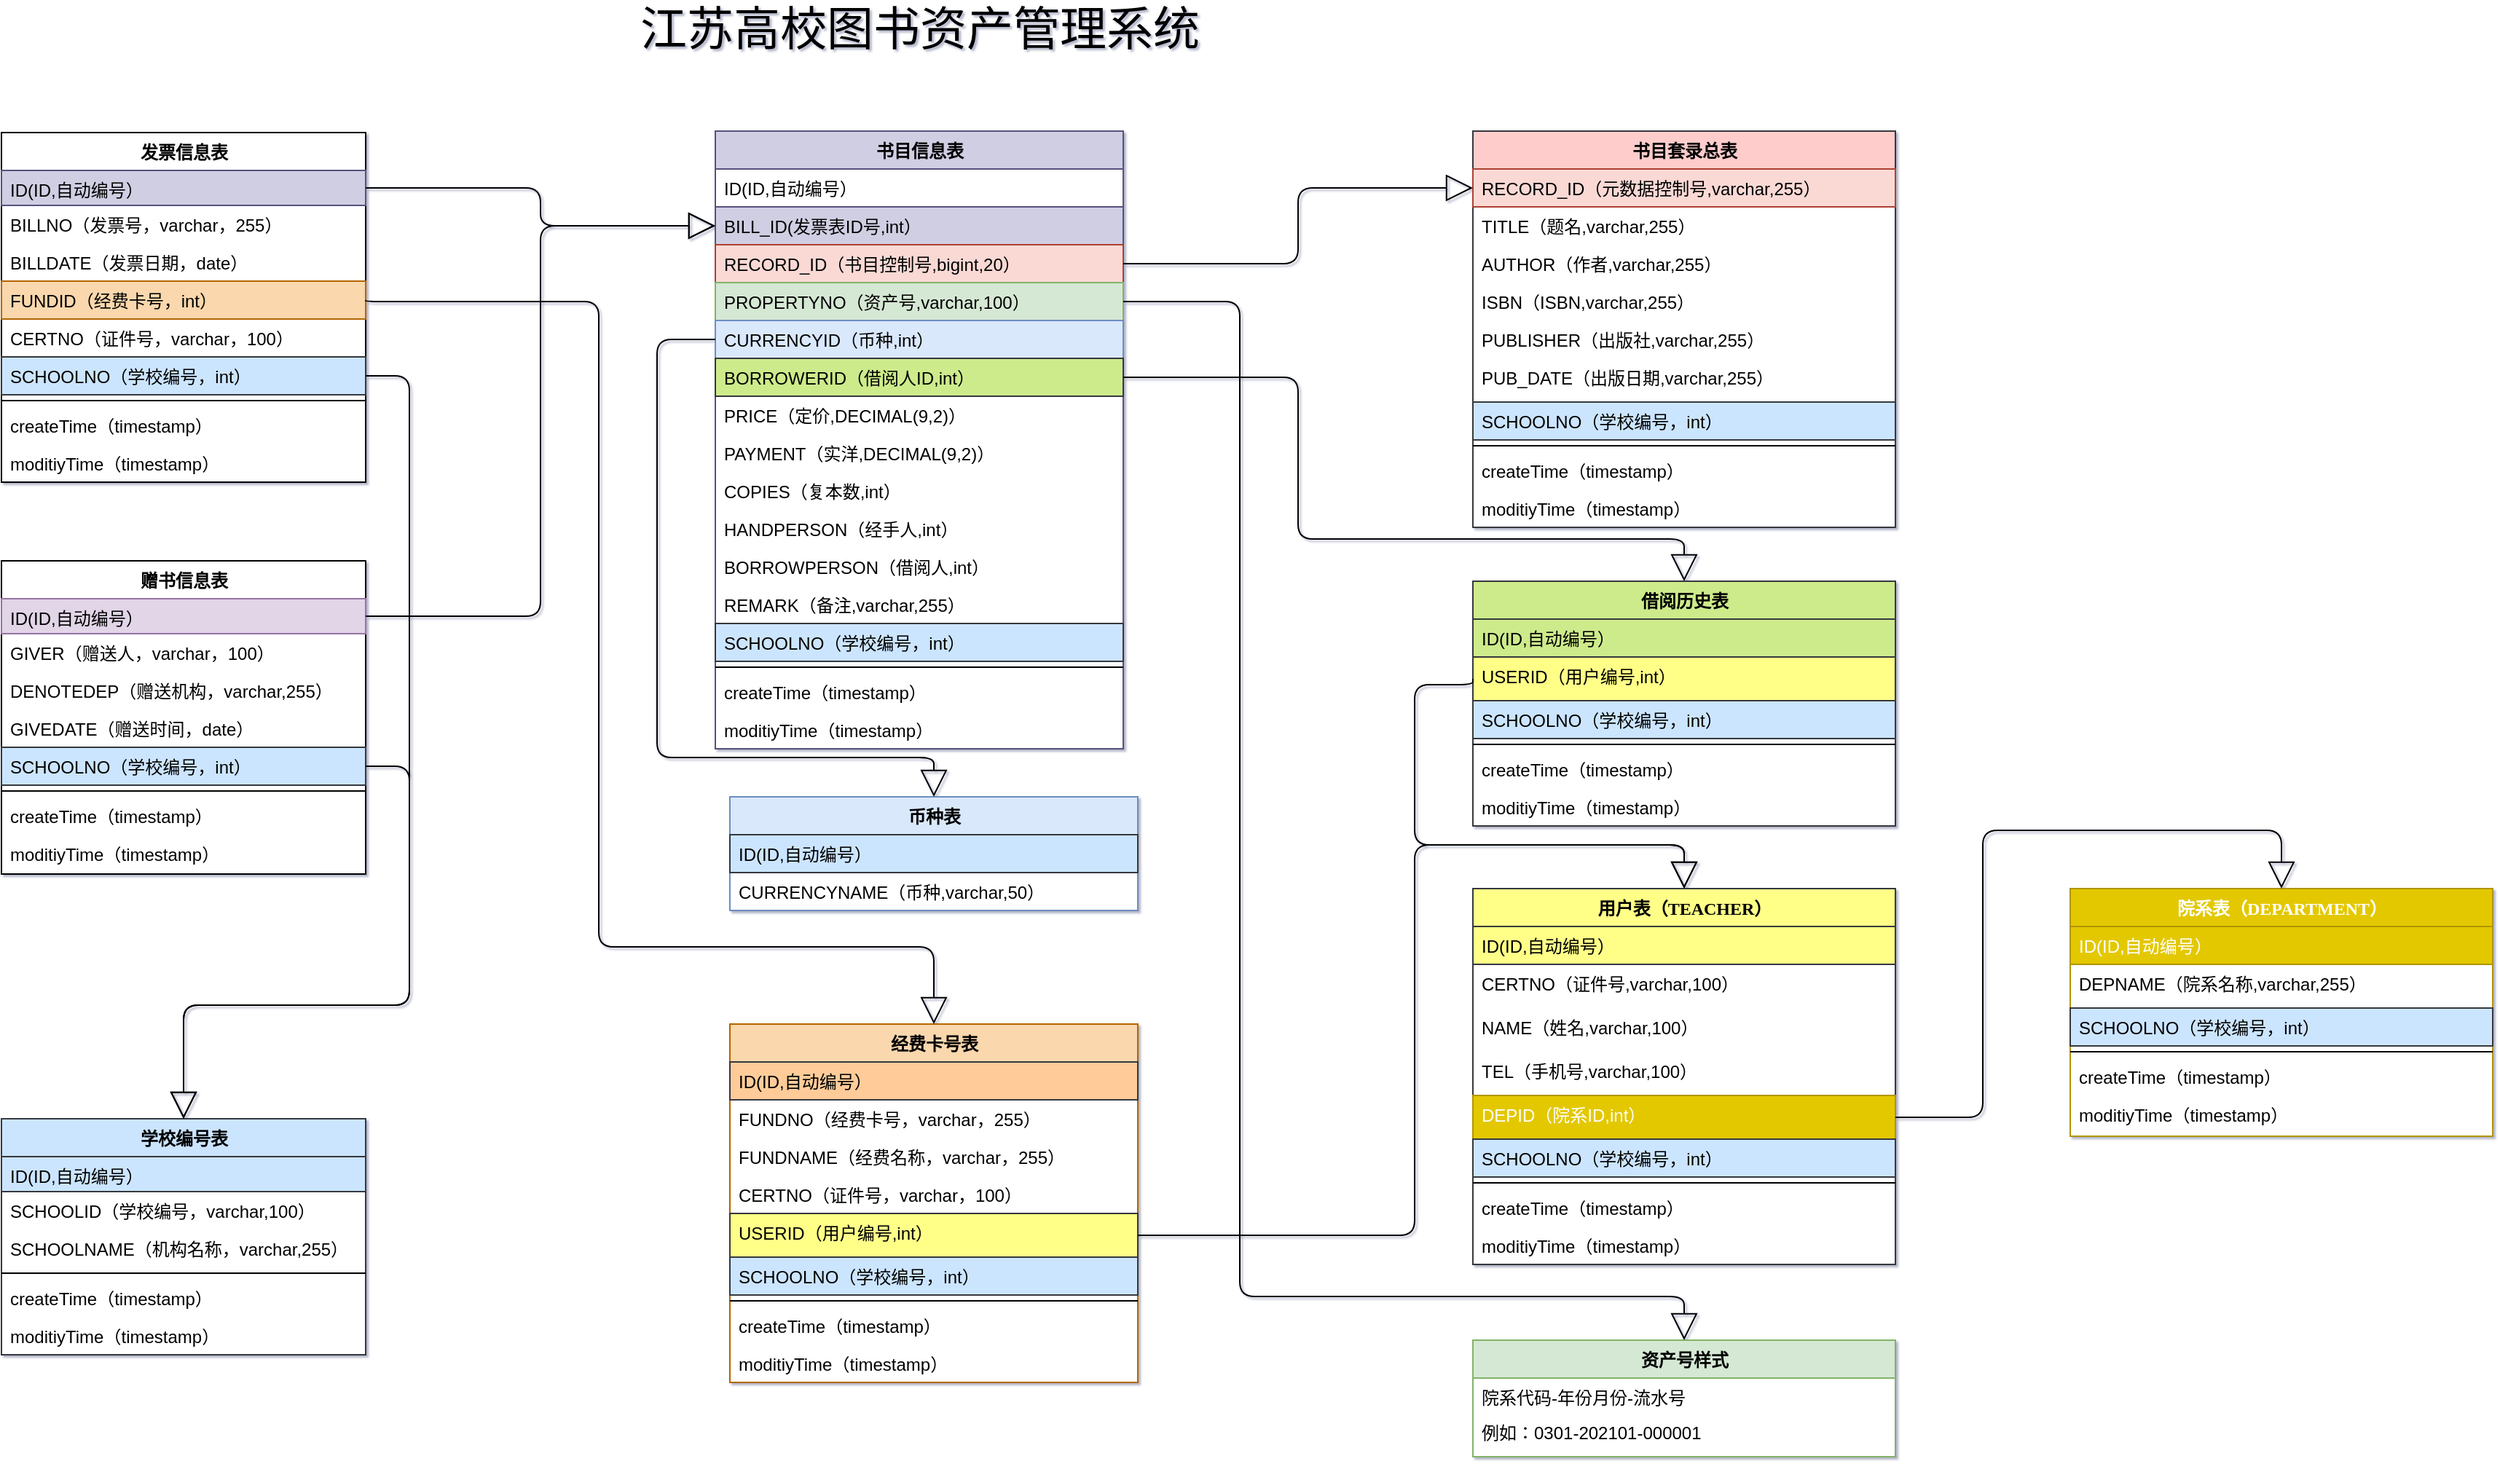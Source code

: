<mxfile version="14.0.4" type="github">
  <diagram name="Page-1" id="9f46799a-70d6-7492-0946-bef42562c5a5">
    <mxGraphModel dx="2652" dy="992" grid="1" gridSize="10" guides="1" tooltips="1" connect="1" arrows="1" fold="1" page="1" pageScale="1" pageWidth="400" pageHeight="1100" background="#ffffff" math="0" shadow="1">
      <root>
        <mxCell id="0" />
        <mxCell id="1" parent="0" />
        <mxCell id="78961159f06e98e8-17" value="发票信息表" style="swimlane;html=1;fontStyle=1;align=center;verticalAlign=top;childLayout=stackLayout;horizontal=1;startSize=26;horizontalStack=0;resizeParent=1;resizeLast=0;collapsible=1;marginBottom=0;swimlaneFillColor=#ffffff;shadow=0;comic=0;labelBackgroundColor=none;strokeWidth=1;fontFamily=Verdana;fontSize=12;" parent="1" vertex="1">
          <mxGeometry x="160" y="201" width="250" height="240" as="geometry" />
        </mxCell>
        <mxCell id="78961159f06e98e8-21" value="ID(ID,自动编号）" style="text;html=1;strokeColor=#56517e;fillColor=#d0cee2;align=left;verticalAlign=top;spacingLeft=4;spacingRight=4;whiteSpace=wrap;overflow=hidden;rotatable=0;points=[[0,0.5],[1,0.5]];portConstraint=eastwest;" parent="78961159f06e98e8-17" vertex="1">
          <mxGeometry y="26" width="250" height="24" as="geometry" />
        </mxCell>
        <mxCell id="78961159f06e98e8-25" value="BILLNO（发票号，varchar，255）" style="text;html=1;align=left;verticalAlign=top;spacingLeft=4;spacingRight=4;whiteSpace=wrap;overflow=hidden;rotatable=0;points=[[0,0.5],[1,0.5]];portConstraint=eastwest;" parent="78961159f06e98e8-17" vertex="1">
          <mxGeometry y="50" width="250" height="26" as="geometry" />
        </mxCell>
        <mxCell id="78961159f06e98e8-26" value="BILLDATE（发票日期，date）" style="text;html=1;strokeColor=none;fillColor=none;align=left;verticalAlign=top;spacingLeft=4;spacingRight=4;whiteSpace=wrap;overflow=hidden;rotatable=0;points=[[0,0.5],[1,0.5]];portConstraint=eastwest;" parent="78961159f06e98e8-17" vertex="1">
          <mxGeometry y="76" width="250" height="26" as="geometry" />
        </mxCell>
        <mxCell id="78961159f06e98e8-24" value="FUNDID（经费卡号，int）" style="text;html=1;strokeColor=#b46504;fillColor=#fad7ac;align=left;verticalAlign=top;spacingLeft=4;spacingRight=4;whiteSpace=wrap;overflow=hidden;rotatable=0;points=[[0,0.5],[1,0.5]];portConstraint=eastwest;" parent="78961159f06e98e8-17" vertex="1">
          <mxGeometry y="102" width="250" height="26" as="geometry" />
        </mxCell>
        <mxCell id="ig7GmsLrZiSCmSus0x5H-8" value="CERTNO（证件号，varchar，100）" style="text;html=1;strokeColor=none;fillColor=none;align=left;verticalAlign=top;spacingLeft=4;spacingRight=4;whiteSpace=wrap;overflow=hidden;rotatable=0;points=[[0,0.5],[1,0.5]];portConstraint=eastwest;" parent="78961159f06e98e8-17" vertex="1">
          <mxGeometry y="128" width="250" height="26" as="geometry" />
        </mxCell>
        <mxCell id="ig7GmsLrZiSCmSus0x5H-9" value="SCHOOLNO（学校编号，int）" style="text;html=1;strokeColor=#36393d;fillColor=#cce5ff;align=left;verticalAlign=top;spacingLeft=4;spacingRight=4;whiteSpace=wrap;overflow=hidden;rotatable=0;points=[[0,0.5],[1,0.5]];portConstraint=eastwest;" parent="78961159f06e98e8-17" vertex="1">
          <mxGeometry y="154" width="250" height="26" as="geometry" />
        </mxCell>
        <mxCell id="78961159f06e98e8-19" value="" style="line;html=1;strokeWidth=1;fillColor=none;align=left;verticalAlign=middle;spacingTop=-1;spacingLeft=3;spacingRight=3;rotatable=0;labelPosition=right;points=[];portConstraint=eastwest;" parent="78961159f06e98e8-17" vertex="1">
          <mxGeometry y="180" width="250" height="8" as="geometry" />
        </mxCell>
        <mxCell id="78961159f06e98e8-20" value="createTime（timestamp）" style="text;html=1;strokeColor=none;fillColor=none;align=left;verticalAlign=top;spacingLeft=4;spacingRight=4;whiteSpace=wrap;overflow=hidden;rotatable=0;points=[[0,0.5],[1,0.5]];portConstraint=eastwest;" parent="78961159f06e98e8-17" vertex="1">
          <mxGeometry y="188" width="250" height="26" as="geometry" />
        </mxCell>
        <mxCell id="78961159f06e98e8-27" value="moditiyTime（timestamp）" style="text;html=1;strokeColor=none;fillColor=none;align=left;verticalAlign=top;spacingLeft=4;spacingRight=4;whiteSpace=wrap;overflow=hidden;rotatable=0;points=[[0,0.5],[1,0.5]];portConstraint=eastwest;" parent="78961159f06e98e8-17" vertex="1">
          <mxGeometry y="214" width="250" height="26" as="geometry" />
        </mxCell>
        <mxCell id="78961159f06e98e8-30" value="经费卡号表" style="swimlane;html=1;fontStyle=1;align=center;verticalAlign=top;childLayout=stackLayout;horizontal=1;startSize=26;horizontalStack=0;resizeParent=1;resizeLast=0;collapsible=1;marginBottom=0;swimlaneFillColor=#ffffff;shadow=0;comic=0;labelBackgroundColor=none;strokeWidth=1;fillColor=#fad7ac;fontFamily=Verdana;fontSize=12;strokeColor=#b46504;" parent="1" vertex="1">
          <mxGeometry x="660" y="813" width="280" height="246" as="geometry" />
        </mxCell>
        <mxCell id="78961159f06e98e8-31" value="ID(ID,自动编号）" style="text;html=1;strokeColor=#36393d;fillColor=#ffcc99;align=left;verticalAlign=top;spacingLeft=4;spacingRight=4;whiteSpace=wrap;overflow=hidden;rotatable=0;points=[[0,0.5],[1,0.5]];portConstraint=eastwest;" parent="78961159f06e98e8-30" vertex="1">
          <mxGeometry y="26" width="280" height="26" as="geometry" />
        </mxCell>
        <mxCell id="78961159f06e98e8-33" value="FUNDNO（经费卡号，varchar，255）" style="text;html=1;strokeColor=none;fillColor=none;align=left;verticalAlign=top;spacingLeft=4;spacingRight=4;whiteSpace=wrap;overflow=hidden;rotatable=0;points=[[0,0.5],[1,0.5]];portConstraint=eastwest;" parent="78961159f06e98e8-30" vertex="1">
          <mxGeometry y="52" width="280" height="26" as="geometry" />
        </mxCell>
        <mxCell id="78961159f06e98e8-34" value="FUNDNAME（经费名称，varchar，255）" style="text;html=1;strokeColor=none;fillColor=none;align=left;verticalAlign=top;spacingLeft=4;spacingRight=4;whiteSpace=wrap;overflow=hidden;rotatable=0;points=[[0,0.5],[1,0.5]];portConstraint=eastwest;" parent="78961159f06e98e8-30" vertex="1">
          <mxGeometry y="78" width="280" height="26" as="geometry" />
        </mxCell>
        <mxCell id="78961159f06e98e8-36" value="CERTNO（证件号，varchar，100）" style="text;html=1;strokeColor=none;fillColor=none;align=left;verticalAlign=top;spacingLeft=4;spacingRight=4;whiteSpace=wrap;overflow=hidden;rotatable=0;points=[[0,0.5],[1,0.5]];portConstraint=eastwest;" parent="78961159f06e98e8-30" vertex="1">
          <mxGeometry y="104" width="280" height="26" as="geometry" />
        </mxCell>
        <mxCell id="k7EIBzekK6eVn-YPp8g2-124" value="USERID（用户编号,int）" style="text;html=1;strokeColor=#36393d;fillColor=#ffff88;align=left;verticalAlign=top;spacingLeft=4;spacingRight=4;whiteSpace=wrap;overflow=hidden;rotatable=0;points=[[0,0.5],[1,0.5]];portConstraint=eastwest;" vertex="1" parent="78961159f06e98e8-30">
          <mxGeometry y="130" width="280" height="30" as="geometry" />
        </mxCell>
        <mxCell id="ig7GmsLrZiSCmSus0x5H-10" value="SCHOOLNO（学校编号，int）" style="text;html=1;strokeColor=#36393d;fillColor=#cce5ff;align=left;verticalAlign=top;spacingLeft=4;spacingRight=4;whiteSpace=wrap;overflow=hidden;rotatable=0;points=[[0,0.5],[1,0.5]];portConstraint=eastwest;" parent="78961159f06e98e8-30" vertex="1">
          <mxGeometry y="160" width="280" height="26" as="geometry" />
        </mxCell>
        <mxCell id="78961159f06e98e8-38" value="" style="line;html=1;strokeWidth=1;fillColor=none;align=left;verticalAlign=middle;spacingTop=-1;spacingLeft=3;spacingRight=3;rotatable=0;labelPosition=right;points=[];portConstraint=eastwest;" parent="78961159f06e98e8-30" vertex="1">
          <mxGeometry y="186" width="280" height="8" as="geometry" />
        </mxCell>
        <mxCell id="78961159f06e98e8-40" value="createTime（timestamp）" style="text;html=1;strokeColor=none;fillColor=none;align=left;verticalAlign=top;spacingLeft=4;spacingRight=4;whiteSpace=wrap;overflow=hidden;rotatable=0;points=[[0,0.5],[1,0.5]];portConstraint=eastwest;" parent="78961159f06e98e8-30" vertex="1">
          <mxGeometry y="194" width="280" height="26" as="geometry" />
        </mxCell>
        <mxCell id="78961159f06e98e8-42" value="moditiyTime（timestamp）" style="text;html=1;strokeColor=none;fillColor=none;align=left;verticalAlign=top;spacingLeft=4;spacingRight=4;whiteSpace=wrap;overflow=hidden;rotatable=0;points=[[0,0.5],[1,0.5]];portConstraint=eastwest;" parent="78961159f06e98e8-30" vertex="1">
          <mxGeometry y="220" width="280" height="26" as="geometry" />
        </mxCell>
        <mxCell id="78961159f06e98e8-43" value="书目信息表" style="swimlane;html=1;fontStyle=1;align=center;verticalAlign=top;childLayout=stackLayout;horizontal=1;startSize=26;horizontalStack=0;resizeParent=1;resizeLast=0;collapsible=1;marginBottom=0;swimlaneFillColor=#ffffff;shadow=0;comic=0;labelBackgroundColor=none;strokeWidth=1;fillColor=#d0cee2;fontFamily=Verdana;fontSize=12;strokeColor=#56517e;" parent="1" vertex="1">
          <mxGeometry x="650" y="200" width="280" height="424" as="geometry" />
        </mxCell>
        <mxCell id="k7EIBzekK6eVn-YPp8g2-1" value="ID(ID,自动编号）" style="text;html=1;strokeColor=none;fillColor=none;align=left;verticalAlign=top;spacingLeft=4;spacingRight=4;whiteSpace=wrap;overflow=hidden;rotatable=0;points=[[0,0.5],[1,0.5]];portConstraint=eastwest;" vertex="1" parent="78961159f06e98e8-43">
          <mxGeometry y="26" width="280" height="26" as="geometry" />
        </mxCell>
        <mxCell id="k7EIBzekK6eVn-YPp8g2-15" value="BILL_ID(发票表ID号,int）" style="text;html=1;strokeColor=#56517e;fillColor=#d0cee2;align=left;verticalAlign=top;spacingLeft=4;spacingRight=4;whiteSpace=wrap;overflow=hidden;rotatable=0;points=[[0,0.5],[1,0.5]];portConstraint=eastwest;" vertex="1" parent="78961159f06e98e8-43">
          <mxGeometry y="52" width="280" height="26" as="geometry" />
        </mxCell>
        <mxCell id="78961159f06e98e8-45" value="RECORD_ID（书目控制号,bigint,20）" style="text;html=1;strokeColor=#ae4132;fillColor=#fad9d5;align=left;verticalAlign=top;spacingLeft=4;spacingRight=4;whiteSpace=wrap;overflow=hidden;rotatable=0;points=[[0,0.5],[1,0.5]];portConstraint=eastwest;" parent="78961159f06e98e8-43" vertex="1">
          <mxGeometry y="78" width="280" height="26" as="geometry" />
        </mxCell>
        <mxCell id="78961159f06e98e8-49" value="PROPERTYNO（资产号,varchar,100）" style="text;html=1;strokeColor=#82b366;fillColor=#d5e8d4;align=left;verticalAlign=top;spacingLeft=4;spacingRight=4;whiteSpace=wrap;overflow=hidden;rotatable=0;points=[[0,0.5],[1,0.5]];portConstraint=eastwest;" parent="78961159f06e98e8-43" vertex="1">
          <mxGeometry y="104" width="280" height="26" as="geometry" />
        </mxCell>
        <mxCell id="78961159f06e98e8-50" value="CURRENCYID（币种,int）" style="text;html=1;strokeColor=#6c8ebf;fillColor=#dae8fc;align=left;verticalAlign=top;spacingLeft=4;spacingRight=4;whiteSpace=wrap;overflow=hidden;rotatable=0;points=[[0,0.5],[1,0.5]];portConstraint=eastwest;" parent="78961159f06e98e8-43" vertex="1">
          <mxGeometry y="130" width="280" height="26" as="geometry" />
        </mxCell>
        <mxCell id="k7EIBzekK6eVn-YPp8g2-63" value="BORROWERID（借阅人ID,int）" style="text;html=1;strokeColor=#36393d;fillColor=#cdeb8b;align=left;verticalAlign=top;spacingLeft=4;spacingRight=4;whiteSpace=wrap;overflow=hidden;rotatable=0;points=[[0,0.5],[1,0.5]];portConstraint=eastwest;" vertex="1" parent="78961159f06e98e8-43">
          <mxGeometry y="156" width="280" height="26" as="geometry" />
        </mxCell>
        <mxCell id="k7EIBzekK6eVn-YPp8g2-62" value="PRICE（定价,DECIMAL(9,2)）" style="text;html=1;strokeColor=none;fillColor=none;align=left;verticalAlign=top;spacingLeft=4;spacingRight=4;whiteSpace=wrap;overflow=hidden;rotatable=0;points=[[0,0.5],[1,0.5]];portConstraint=eastwest;" vertex="1" parent="78961159f06e98e8-43">
          <mxGeometry y="182" width="280" height="26" as="geometry" />
        </mxCell>
        <mxCell id="k7EIBzekK6eVn-YPp8g2-14" value="PAYMENT（实洋,DECIMAL(9,2)）" style="text;html=1;strokeColor=none;fillColor=none;align=left;verticalAlign=top;spacingLeft=4;spacingRight=4;whiteSpace=wrap;overflow=hidden;rotatable=0;points=[[0,0.5],[1,0.5]];portConstraint=eastwest;" vertex="1" parent="78961159f06e98e8-43">
          <mxGeometry y="208" width="280" height="26" as="geometry" />
        </mxCell>
        <mxCell id="k7EIBzekK6eVn-YPp8g2-33" value="COPIES（复本数,int）" style="text;html=1;strokeColor=none;fillColor=none;align=left;verticalAlign=top;spacingLeft=4;spacingRight=4;whiteSpace=wrap;overflow=hidden;rotatable=0;points=[[0,0.5],[1,0.5]];portConstraint=eastwest;" vertex="1" parent="78961159f06e98e8-43">
          <mxGeometry y="234" width="280" height="26" as="geometry" />
        </mxCell>
        <mxCell id="k7EIBzekK6eVn-YPp8g2-32" value="HANDPERSON（经手人,int）" style="text;html=1;strokeColor=none;fillColor=none;align=left;verticalAlign=top;spacingLeft=4;spacingRight=4;whiteSpace=wrap;overflow=hidden;rotatable=0;points=[[0,0.5],[1,0.5]];portConstraint=eastwest;" vertex="1" parent="78961159f06e98e8-43">
          <mxGeometry y="260" width="280" height="26" as="geometry" />
        </mxCell>
        <mxCell id="k7EIBzekK6eVn-YPp8g2-34" value="BORROWPERSON（借阅人,int）" style="text;html=1;strokeColor=none;fillColor=none;align=left;verticalAlign=top;spacingLeft=4;spacingRight=4;whiteSpace=wrap;overflow=hidden;rotatable=0;points=[[0,0.5],[1,0.5]];portConstraint=eastwest;" vertex="1" parent="78961159f06e98e8-43">
          <mxGeometry y="286" width="280" height="26" as="geometry" />
        </mxCell>
        <mxCell id="k7EIBzekK6eVn-YPp8g2-35" value="REMARK（备注,varchar,255）" style="text;html=1;strokeColor=none;fillColor=none;align=left;verticalAlign=top;spacingLeft=4;spacingRight=4;whiteSpace=wrap;overflow=hidden;rotatable=0;points=[[0,0.5],[1,0.5]];portConstraint=eastwest;" vertex="1" parent="78961159f06e98e8-43">
          <mxGeometry y="312" width="280" height="26" as="geometry" />
        </mxCell>
        <mxCell id="k7EIBzekK6eVn-YPp8g2-97" value="SCHOOLNO（学校编号，int）" style="text;html=1;strokeColor=#36393d;fillColor=#cce5ff;align=left;verticalAlign=top;spacingLeft=4;spacingRight=4;whiteSpace=wrap;overflow=hidden;rotatable=0;points=[[0,0.5],[1,0.5]];portConstraint=eastwest;" vertex="1" parent="78961159f06e98e8-43">
          <mxGeometry y="338" width="280" height="26" as="geometry" />
        </mxCell>
        <mxCell id="78961159f06e98e8-51" value="" style="line;html=1;strokeWidth=1;fillColor=none;align=left;verticalAlign=middle;spacingTop=-1;spacingLeft=3;spacingRight=3;rotatable=0;labelPosition=right;points=[];portConstraint=eastwest;" parent="78961159f06e98e8-43" vertex="1">
          <mxGeometry y="364" width="280" height="8" as="geometry" />
        </mxCell>
        <mxCell id="k7EIBzekK6eVn-YPp8g2-2" value="createTime（timestamp）" style="text;html=1;strokeColor=none;fillColor=none;align=left;verticalAlign=top;spacingLeft=4;spacingRight=4;whiteSpace=wrap;overflow=hidden;rotatable=0;points=[[0,0.5],[1,0.5]];portConstraint=eastwest;" vertex="1" parent="78961159f06e98e8-43">
          <mxGeometry y="372" width="280" height="26" as="geometry" />
        </mxCell>
        <mxCell id="k7EIBzekK6eVn-YPp8g2-3" value="moditiyTime（timestamp）" style="text;html=1;strokeColor=none;fillColor=none;align=left;verticalAlign=top;spacingLeft=4;spacingRight=4;whiteSpace=wrap;overflow=hidden;rotatable=0;points=[[0,0.5],[1,0.5]];portConstraint=eastwest;" vertex="1" parent="78961159f06e98e8-43">
          <mxGeometry y="398" width="280" height="26" as="geometry" />
        </mxCell>
        <mxCell id="78961159f06e98e8-128" style="edgeStyle=orthogonalEdgeStyle;html=1;labelBackgroundColor=none;startFill=0;startSize=8;endArrow=block;endFill=0;endSize=16;fontFamily=Verdana;fontSize=12;exitX=1;exitY=0.5;exitDx=0;exitDy=0;entryX=0;entryY=0.5;entryDx=0;entryDy=0;" parent="1" source="78961159f06e98e8-21" target="k7EIBzekK6eVn-YPp8g2-15" edge="1">
          <mxGeometry relative="1" as="geometry">
            <Array as="points">
              <mxPoint x="530" y="239" />
              <mxPoint x="530" y="265" />
            </Array>
            <mxPoint x="260" y="843" as="sourcePoint" />
            <mxPoint x="130" y="881" as="targetPoint" />
          </mxGeometry>
        </mxCell>
        <mxCell id="ig7GmsLrZiSCmSus0x5H-1" value="江苏高校图书资产管理系统" style="text;html=1;align=center;verticalAlign=middle;resizable=0;points=[];autosize=1;fontStyle=0;fontSize=32;" parent="1" vertex="1">
          <mxGeometry x="590" y="110" width="400" height="40" as="geometry" />
        </mxCell>
        <mxCell id="ig7GmsLrZiSCmSus0x5H-2" style="edgeStyle=orthogonalEdgeStyle;html=1;labelBackgroundColor=none;startFill=0;startSize=8;endArrow=block;endFill=0;endSize=16;fontFamily=Verdana;fontSize=12;entryX=0.5;entryY=0;entryDx=0;entryDy=0;exitX=1;exitY=0.5;exitDx=0;exitDy=0;" parent="1" source="78961159f06e98e8-24" target="78961159f06e98e8-30" edge="1">
          <mxGeometry relative="1" as="geometry">
            <Array as="points">
              <mxPoint x="570" y="317" />
              <mxPoint x="570" y="760" />
              <mxPoint x="800" y="760" />
            </Array>
            <mxPoint x="400" y="367" as="sourcePoint" />
            <mxPoint x="850" y="407" as="targetPoint" />
          </mxGeometry>
        </mxCell>
        <mxCell id="k7EIBzekK6eVn-YPp8g2-5" value="资产号样式" style="swimlane;html=1;fontStyle=1;align=center;verticalAlign=top;childLayout=stackLayout;horizontal=1;startSize=26;horizontalStack=0;resizeParent=1;resizeLast=0;collapsible=1;marginBottom=0;swimlaneFillColor=#ffffff;shadow=0;comic=0;labelBackgroundColor=none;strokeWidth=1;fontFamily=Verdana;fontSize=12;strokeColor=#82b366;fillColor=#d5e8d4;" vertex="1" parent="1">
          <mxGeometry x="1170" y="1030" width="290" height="80" as="geometry" />
        </mxCell>
        <mxCell id="k7EIBzekK6eVn-YPp8g2-6" value="院系代码-年份月份-流水号" style="text;html=1;align=left;verticalAlign=top;spacingLeft=4;spacingRight=4;whiteSpace=wrap;overflow=hidden;rotatable=0;points=[[0,0.5],[1,0.5]];portConstraint=eastwest;" vertex="1" parent="k7EIBzekK6eVn-YPp8g2-5">
          <mxGeometry y="26" width="290" height="24" as="geometry" />
        </mxCell>
        <mxCell id="k7EIBzekK6eVn-YPp8g2-8" value="例如：0301-202101-000001" style="text;html=1;strokeColor=none;fillColor=none;align=left;verticalAlign=top;spacingLeft=4;spacingRight=4;whiteSpace=wrap;overflow=hidden;rotatable=0;points=[[0,0.5],[1,0.5]];portConstraint=eastwest;" vertex="1" parent="k7EIBzekK6eVn-YPp8g2-5">
          <mxGeometry y="50" width="290" height="26" as="geometry" />
        </mxCell>
        <mxCell id="78961159f06e98e8-126" style="edgeStyle=orthogonalEdgeStyle;html=1;labelBackgroundColor=none;startFill=0;startSize=8;endArrow=block;endFill=0;endSize=16;fontFamily=Verdana;fontSize=12;exitX=1;exitY=0.5;exitDx=0;exitDy=0;entryX=0.5;entryY=0;entryDx=0;entryDy=0;" parent="1" source="78961159f06e98e8-49" target="k7EIBzekK6eVn-YPp8g2-5" edge="1">
          <mxGeometry relative="1" as="geometry">
            <Array as="points">
              <mxPoint x="1010" y="317" />
              <mxPoint x="1010" y="1000" />
              <mxPoint x="1315" y="1000" />
            </Array>
            <mxPoint x="910" y="599.0" as="sourcePoint" />
            <mxPoint x="860" y="567" as="targetPoint" />
          </mxGeometry>
        </mxCell>
        <mxCell id="k7EIBzekK6eVn-YPp8g2-9" value="币种表" style="swimlane;html=1;fontStyle=1;align=center;verticalAlign=top;childLayout=stackLayout;horizontal=1;startSize=26;horizontalStack=0;resizeParent=1;resizeLast=0;collapsible=1;marginBottom=0;swimlaneFillColor=#ffffff;shadow=0;comic=0;labelBackgroundColor=none;strokeWidth=1;fontFamily=Verdana;fontSize=12;strokeColor=#6c8ebf;fillColor=#dae8fc;" vertex="1" parent="1">
          <mxGeometry x="660" y="657" width="280" height="78" as="geometry" />
        </mxCell>
        <mxCell id="k7EIBzekK6eVn-YPp8g2-13" value="ID(ID,自动编号）" style="text;html=1;strokeColor=#36393d;fillColor=#cce5ff;align=left;verticalAlign=top;spacingLeft=4;spacingRight=4;whiteSpace=wrap;overflow=hidden;rotatable=0;points=[[0,0.5],[1,0.5]];portConstraint=eastwest;" vertex="1" parent="k7EIBzekK6eVn-YPp8g2-9">
          <mxGeometry y="26" width="280" height="26" as="geometry" />
        </mxCell>
        <mxCell id="k7EIBzekK6eVn-YPp8g2-12" value="CURRENCYNAME（币种,varchar,50）" style="text;html=1;align=left;verticalAlign=top;spacingLeft=4;spacingRight=4;whiteSpace=wrap;overflow=hidden;rotatable=0;points=[[0,0.5],[1,0.5]];portConstraint=eastwest;" vertex="1" parent="k7EIBzekK6eVn-YPp8g2-9">
          <mxGeometry y="52" width="280" height="26" as="geometry" />
        </mxCell>
        <mxCell id="78961159f06e98e8-127" style="edgeStyle=orthogonalEdgeStyle;html=1;labelBackgroundColor=none;startFill=0;startSize=8;endArrow=block;endFill=0;endSize=16;fontFamily=Verdana;fontSize=12;exitX=0;exitY=0.5;exitDx=0;exitDy=0;entryX=0.5;entryY=0;entryDx=0;entryDy=0;" parent="1" source="78961159f06e98e8-50" target="k7EIBzekK6eVn-YPp8g2-9" edge="1">
          <mxGeometry relative="1" as="geometry">
            <mxPoint x="730" y="599" as="sourcePoint" />
            <Array as="points">
              <mxPoint x="610" y="343" />
              <mxPoint x="610" y="630" />
              <mxPoint x="800" y="630" />
            </Array>
          </mxGeometry>
        </mxCell>
        <mxCell id="k7EIBzekK6eVn-YPp8g2-17" value="书目套录总表" style="swimlane;html=1;fontStyle=1;align=center;verticalAlign=top;childLayout=stackLayout;horizontal=1;startSize=26;horizontalStack=0;resizeParent=1;resizeLast=0;collapsible=1;marginBottom=0;swimlaneFillColor=#ffffff;shadow=0;comic=0;labelBackgroundColor=none;strokeWidth=1;fillColor=#ffcccc;fontFamily=Verdana;fontSize=12;strokeColor=#36393d;" vertex="1" parent="1">
          <mxGeometry x="1170" y="200" width="290" height="272" as="geometry" />
        </mxCell>
        <mxCell id="k7EIBzekK6eVn-YPp8g2-38" value="RECORD_ID（元数据控制号,varchar,255）" style="text;html=1;align=left;verticalAlign=top;spacingLeft=4;spacingRight=4;whiteSpace=wrap;overflow=hidden;rotatable=0;points=[[0,0.5],[1,0.5]];portConstraint=eastwest;fillColor=#fad9d5;strokeColor=#ae4132;" vertex="1" parent="k7EIBzekK6eVn-YPp8g2-17">
          <mxGeometry y="26" width="290" height="26" as="geometry" />
        </mxCell>
        <mxCell id="k7EIBzekK6eVn-YPp8g2-46" value="TITLE（题名,varchar,255）" style="text;html=1;align=left;verticalAlign=top;spacingLeft=4;spacingRight=4;whiteSpace=wrap;overflow=hidden;rotatable=0;points=[[0,0.5],[1,0.5]];portConstraint=eastwest;" vertex="1" parent="k7EIBzekK6eVn-YPp8g2-17">
          <mxGeometry y="52" width="290" height="26" as="geometry" />
        </mxCell>
        <mxCell id="k7EIBzekK6eVn-YPp8g2-39" value="AUTHOR（作者,varchar,255）" style="text;html=1;strokeColor=none;fillColor=none;align=left;verticalAlign=top;spacingLeft=4;spacingRight=4;whiteSpace=wrap;overflow=hidden;rotatable=0;points=[[0,0.5],[1,0.5]];portConstraint=eastwest;" vertex="1" parent="k7EIBzekK6eVn-YPp8g2-17">
          <mxGeometry y="78" width="290" height="26" as="geometry" />
        </mxCell>
        <mxCell id="k7EIBzekK6eVn-YPp8g2-40" value="ISBN（ISBN,varchar,255）" style="text;html=1;strokeColor=none;fillColor=none;align=left;verticalAlign=top;spacingLeft=4;spacingRight=4;whiteSpace=wrap;overflow=hidden;rotatable=0;points=[[0,0.5],[1,0.5]];portConstraint=eastwest;" vertex="1" parent="k7EIBzekK6eVn-YPp8g2-17">
          <mxGeometry y="104" width="290" height="26" as="geometry" />
        </mxCell>
        <mxCell id="k7EIBzekK6eVn-YPp8g2-41" value="PUBLISHER（出版社,varchar,255）" style="text;html=1;strokeColor=none;fillColor=none;align=left;verticalAlign=top;spacingLeft=4;spacingRight=4;whiteSpace=wrap;overflow=hidden;rotatable=0;points=[[0,0.5],[1,0.5]];portConstraint=eastwest;" vertex="1" parent="k7EIBzekK6eVn-YPp8g2-17">
          <mxGeometry y="130" width="290" height="26" as="geometry" />
        </mxCell>
        <mxCell id="k7EIBzekK6eVn-YPp8g2-42" value="PUB_DATE（出版日期,varchar,255）" style="text;html=1;strokeColor=none;fillColor=none;align=left;verticalAlign=top;spacingLeft=4;spacingRight=4;whiteSpace=wrap;overflow=hidden;rotatable=0;points=[[0,0.5],[1,0.5]];portConstraint=eastwest;" vertex="1" parent="k7EIBzekK6eVn-YPp8g2-17">
          <mxGeometry y="156" width="290" height="30" as="geometry" />
        </mxCell>
        <mxCell id="k7EIBzekK6eVn-YPp8g2-99" value="SCHOOLNO（学校编号，int）" style="text;html=1;strokeColor=#36393d;fillColor=#cce5ff;align=left;verticalAlign=top;spacingLeft=4;spacingRight=4;whiteSpace=wrap;overflow=hidden;rotatable=0;points=[[0,0.5],[1,0.5]];portConstraint=eastwest;" vertex="1" parent="k7EIBzekK6eVn-YPp8g2-17">
          <mxGeometry y="186" width="290" height="26" as="geometry" />
        </mxCell>
        <mxCell id="k7EIBzekK6eVn-YPp8g2-29" value="" style="line;html=1;strokeWidth=1;fillColor=none;align=left;verticalAlign=middle;spacingTop=-1;spacingLeft=3;spacingRight=3;rotatable=0;labelPosition=right;points=[];portConstraint=eastwest;" vertex="1" parent="k7EIBzekK6eVn-YPp8g2-17">
          <mxGeometry y="212" width="290" height="8" as="geometry" />
        </mxCell>
        <mxCell id="k7EIBzekK6eVn-YPp8g2-30" value="createTime（timestamp）" style="text;html=1;strokeColor=none;fillColor=none;align=left;verticalAlign=top;spacingLeft=4;spacingRight=4;whiteSpace=wrap;overflow=hidden;rotatable=0;points=[[0,0.5],[1,0.5]];portConstraint=eastwest;" vertex="1" parent="k7EIBzekK6eVn-YPp8g2-17">
          <mxGeometry y="220" width="290" height="26" as="geometry" />
        </mxCell>
        <mxCell id="k7EIBzekK6eVn-YPp8g2-31" value="moditiyTime（timestamp）" style="text;html=1;strokeColor=none;fillColor=none;align=left;verticalAlign=top;spacingLeft=4;spacingRight=4;whiteSpace=wrap;overflow=hidden;rotatable=0;points=[[0,0.5],[1,0.5]];portConstraint=eastwest;" vertex="1" parent="k7EIBzekK6eVn-YPp8g2-17">
          <mxGeometry y="246" width="290" height="26" as="geometry" />
        </mxCell>
        <mxCell id="k7EIBzekK6eVn-YPp8g2-47" style="edgeStyle=orthogonalEdgeStyle;html=1;labelBackgroundColor=none;startFill=0;startSize=8;endArrow=block;endFill=0;endSize=16;fontFamily=Verdana;fontSize=12;exitX=1;exitY=0.5;exitDx=0;exitDy=0;" edge="1" parent="1" source="78961159f06e98e8-45" target="k7EIBzekK6eVn-YPp8g2-38">
          <mxGeometry relative="1" as="geometry">
            <Array as="points" />
            <mxPoint x="940" y="290" as="sourcePoint" />
            <mxPoint x="1320" y="291.0" as="targetPoint" />
          </mxGeometry>
        </mxCell>
        <mxCell id="k7EIBzekK6eVn-YPp8g2-65" value="借阅历史表" style="swimlane;html=1;fontStyle=1;align=center;verticalAlign=top;childLayout=stackLayout;horizontal=1;startSize=26;horizontalStack=0;resizeParent=1;resizeLast=0;collapsible=1;marginBottom=0;swimlaneFillColor=#ffffff;shadow=0;comic=0;labelBackgroundColor=none;strokeWidth=1;fillColor=#cdeb8b;fontFamily=Verdana;fontSize=12;strokeColor=#36393d;" vertex="1" parent="1">
          <mxGeometry x="1170" y="509" width="290" height="168" as="geometry" />
        </mxCell>
        <mxCell id="k7EIBzekK6eVn-YPp8g2-75" value="ID(ID,自动编号）" style="text;html=1;strokeColor=#36393d;fillColor=#cdeb8b;align=left;verticalAlign=top;spacingLeft=4;spacingRight=4;whiteSpace=wrap;overflow=hidden;rotatable=0;points=[[0,0.5],[1,0.5]];portConstraint=eastwest;" vertex="1" parent="k7EIBzekK6eVn-YPp8g2-65">
          <mxGeometry y="26" width="290" height="26" as="geometry" />
        </mxCell>
        <mxCell id="k7EIBzekK6eVn-YPp8g2-71" value="USERID（用户编号,int）" style="text;html=1;strokeColor=#36393d;fillColor=#ffff88;align=left;verticalAlign=top;spacingLeft=4;spacingRight=4;whiteSpace=wrap;overflow=hidden;rotatable=0;points=[[0,0.5],[1,0.5]];portConstraint=eastwest;" vertex="1" parent="k7EIBzekK6eVn-YPp8g2-65">
          <mxGeometry y="52" width="290" height="30" as="geometry" />
        </mxCell>
        <mxCell id="k7EIBzekK6eVn-YPp8g2-100" value="SCHOOLNO（学校编号，int）" style="text;html=1;strokeColor=#36393d;fillColor=#cce5ff;align=left;verticalAlign=top;spacingLeft=4;spacingRight=4;whiteSpace=wrap;overflow=hidden;rotatable=0;points=[[0,0.5],[1,0.5]];portConstraint=eastwest;" vertex="1" parent="k7EIBzekK6eVn-YPp8g2-65">
          <mxGeometry y="82" width="290" height="26" as="geometry" />
        </mxCell>
        <mxCell id="k7EIBzekK6eVn-YPp8g2-72" value="" style="line;html=1;strokeWidth=1;fillColor=none;align=left;verticalAlign=middle;spacingTop=-1;spacingLeft=3;spacingRight=3;rotatable=0;labelPosition=right;points=[];portConstraint=eastwest;" vertex="1" parent="k7EIBzekK6eVn-YPp8g2-65">
          <mxGeometry y="108" width="290" height="8" as="geometry" />
        </mxCell>
        <mxCell id="k7EIBzekK6eVn-YPp8g2-73" value="createTime（timestamp）" style="text;html=1;strokeColor=none;fillColor=none;align=left;verticalAlign=top;spacingLeft=4;spacingRight=4;whiteSpace=wrap;overflow=hidden;rotatable=0;points=[[0,0.5],[1,0.5]];portConstraint=eastwest;" vertex="1" parent="k7EIBzekK6eVn-YPp8g2-65">
          <mxGeometry y="116" width="290" height="26" as="geometry" />
        </mxCell>
        <mxCell id="k7EIBzekK6eVn-YPp8g2-74" value="moditiyTime（timestamp）" style="text;html=1;strokeColor=none;fillColor=none;align=left;verticalAlign=top;spacingLeft=4;spacingRight=4;whiteSpace=wrap;overflow=hidden;rotatable=0;points=[[0,0.5],[1,0.5]];portConstraint=eastwest;" vertex="1" parent="k7EIBzekK6eVn-YPp8g2-65">
          <mxGeometry y="142" width="290" height="26" as="geometry" />
        </mxCell>
        <mxCell id="k7EIBzekK6eVn-YPp8g2-76" style="edgeStyle=orthogonalEdgeStyle;html=1;labelBackgroundColor=none;startFill=0;startSize=8;endArrow=block;endFill=0;endSize=16;fontFamily=Verdana;fontSize=12;exitX=1;exitY=0.5;exitDx=0;exitDy=0;entryX=0.5;entryY=0;entryDx=0;entryDy=0;" edge="1" parent="1" source="k7EIBzekK6eVn-YPp8g2-63" target="k7EIBzekK6eVn-YPp8g2-65">
          <mxGeometry relative="1" as="geometry">
            <Array as="points">
              <mxPoint x="1050" y="369" />
              <mxPoint x="1050" y="480" />
              <mxPoint x="1315" y="480" />
            </Array>
            <mxPoint x="940" y="301" as="sourcePoint" />
            <mxPoint x="1180" y="249.059" as="targetPoint" />
          </mxGeometry>
        </mxCell>
        <mxCell id="k7EIBzekK6eVn-YPp8g2-77" value="用户表（TEACHER）" style="swimlane;html=1;fontStyle=1;align=center;verticalAlign=top;childLayout=stackLayout;horizontal=1;startSize=26;horizontalStack=0;resizeParent=1;resizeLast=0;collapsible=1;marginBottom=0;swimlaneFillColor=#ffffff;shadow=0;comic=0;labelBackgroundColor=none;strokeWidth=1;fillColor=#ffff88;fontFamily=Verdana;fontSize=12;strokeColor=#36393d;" vertex="1" parent="1">
          <mxGeometry x="1170" y="720" width="290" height="258" as="geometry" />
        </mxCell>
        <mxCell id="k7EIBzekK6eVn-YPp8g2-78" value="ID(ID,自动编号）" style="text;html=1;strokeColor=#36393d;fillColor=#ffff88;align=left;verticalAlign=top;spacingLeft=4;spacingRight=4;whiteSpace=wrap;overflow=hidden;rotatable=0;points=[[0,0.5],[1,0.5]];portConstraint=eastwest;" vertex="1" parent="k7EIBzekK6eVn-YPp8g2-77">
          <mxGeometry y="26" width="290" height="26" as="geometry" />
        </mxCell>
        <mxCell id="k7EIBzekK6eVn-YPp8g2-79" value="CERTNO（证件号,varchar,100）" style="text;html=1;strokeColor=none;fillColor=none;align=left;verticalAlign=top;spacingLeft=4;spacingRight=4;whiteSpace=wrap;overflow=hidden;rotatable=0;points=[[0,0.5],[1,0.5]];portConstraint=eastwest;" vertex="1" parent="k7EIBzekK6eVn-YPp8g2-77">
          <mxGeometry y="52" width="290" height="30" as="geometry" />
        </mxCell>
        <mxCell id="k7EIBzekK6eVn-YPp8g2-84" value="NAME（姓名,varchar,100）" style="text;html=1;strokeColor=none;fillColor=none;align=left;verticalAlign=top;spacingLeft=4;spacingRight=4;whiteSpace=wrap;overflow=hidden;rotatable=0;points=[[0,0.5],[1,0.5]];portConstraint=eastwest;" vertex="1" parent="k7EIBzekK6eVn-YPp8g2-77">
          <mxGeometry y="82" width="290" height="30" as="geometry" />
        </mxCell>
        <mxCell id="k7EIBzekK6eVn-YPp8g2-123" value="TEL（手机号,varchar,100）" style="text;html=1;strokeColor=none;fillColor=none;align=left;verticalAlign=top;spacingLeft=4;spacingRight=4;whiteSpace=wrap;overflow=hidden;rotatable=0;points=[[0,0.5],[1,0.5]];portConstraint=eastwest;" vertex="1" parent="k7EIBzekK6eVn-YPp8g2-77">
          <mxGeometry y="112" width="290" height="30" as="geometry" />
        </mxCell>
        <mxCell id="k7EIBzekK6eVn-YPp8g2-121" value="DEPID（院系ID,int）" style="text;html=1;strokeColor=#B09500;fillColor=#e3c800;align=left;verticalAlign=top;spacingLeft=4;spacingRight=4;whiteSpace=wrap;overflow=hidden;rotatable=0;points=[[0,0.5],[1,0.5]];portConstraint=eastwest;fontColor=#ffffff;" vertex="1" parent="k7EIBzekK6eVn-YPp8g2-77">
          <mxGeometry y="142" width="290" height="30" as="geometry" />
        </mxCell>
        <mxCell id="k7EIBzekK6eVn-YPp8g2-101" value="SCHOOLNO（学校编号，int）" style="text;html=1;strokeColor=#36393d;fillColor=#cce5ff;align=left;verticalAlign=top;spacingLeft=4;spacingRight=4;whiteSpace=wrap;overflow=hidden;rotatable=0;points=[[0,0.5],[1,0.5]];portConstraint=eastwest;" vertex="1" parent="k7EIBzekK6eVn-YPp8g2-77">
          <mxGeometry y="172" width="290" height="26" as="geometry" />
        </mxCell>
        <mxCell id="k7EIBzekK6eVn-YPp8g2-80" value="" style="line;html=1;strokeWidth=1;fillColor=none;align=left;verticalAlign=middle;spacingTop=-1;spacingLeft=3;spacingRight=3;rotatable=0;labelPosition=right;points=[];portConstraint=eastwest;" vertex="1" parent="k7EIBzekK6eVn-YPp8g2-77">
          <mxGeometry y="198" width="290" height="8" as="geometry" />
        </mxCell>
        <mxCell id="k7EIBzekK6eVn-YPp8g2-81" value="createTime（timestamp）" style="text;html=1;strokeColor=none;fillColor=none;align=left;verticalAlign=top;spacingLeft=4;spacingRight=4;whiteSpace=wrap;overflow=hidden;rotatable=0;points=[[0,0.5],[1,0.5]];portConstraint=eastwest;" vertex="1" parent="k7EIBzekK6eVn-YPp8g2-77">
          <mxGeometry y="206" width="290" height="26" as="geometry" />
        </mxCell>
        <mxCell id="k7EIBzekK6eVn-YPp8g2-82" value="moditiyTime（timestamp）" style="text;html=1;strokeColor=none;fillColor=none;align=left;verticalAlign=top;spacingLeft=4;spacingRight=4;whiteSpace=wrap;overflow=hidden;rotatable=0;points=[[0,0.5],[1,0.5]];portConstraint=eastwest;" vertex="1" parent="k7EIBzekK6eVn-YPp8g2-77">
          <mxGeometry y="232" width="290" height="26" as="geometry" />
        </mxCell>
        <mxCell id="k7EIBzekK6eVn-YPp8g2-85" style="edgeStyle=orthogonalEdgeStyle;html=1;labelBackgroundColor=none;startFill=0;startSize=8;endArrow=block;endFill=0;endSize=16;fontFamily=Verdana;fontSize=12;exitX=0;exitY=0.5;exitDx=0;exitDy=0;entryX=0.5;entryY=0;entryDx=0;entryDy=0;" edge="1" parent="1" source="k7EIBzekK6eVn-YPp8g2-71" target="k7EIBzekK6eVn-YPp8g2-77">
          <mxGeometry relative="1" as="geometry">
            <mxPoint x="1170" y="580" as="sourcePoint" />
            <mxPoint x="1005" y="918" as="targetPoint" />
            <Array as="points">
              <mxPoint x="1170" y="580" />
              <mxPoint x="1130" y="580" />
              <mxPoint x="1130" y="690" />
              <mxPoint x="1315" y="690" />
            </Array>
          </mxGeometry>
        </mxCell>
        <mxCell id="k7EIBzekK6eVn-YPp8g2-86" value="赠书信息表" style="swimlane;html=1;fontStyle=1;align=center;verticalAlign=top;childLayout=stackLayout;horizontal=1;startSize=26;horizontalStack=0;resizeParent=1;resizeLast=0;collapsible=1;marginBottom=0;swimlaneFillColor=#ffffff;shadow=0;comic=0;labelBackgroundColor=none;strokeWidth=1;fontFamily=Verdana;fontSize=12;" vertex="1" parent="1">
          <mxGeometry x="160" y="495" width="250" height="215" as="geometry" />
        </mxCell>
        <mxCell id="k7EIBzekK6eVn-YPp8g2-87" value="ID(ID,自动编号）" style="text;html=1;strokeColor=#9673a6;fillColor=#e1d5e7;align=left;verticalAlign=top;spacingLeft=4;spacingRight=4;whiteSpace=wrap;overflow=hidden;rotatable=0;points=[[0,0.5],[1,0.5]];portConstraint=eastwest;" vertex="1" parent="k7EIBzekK6eVn-YPp8g2-86">
          <mxGeometry y="26" width="250" height="24" as="geometry" />
        </mxCell>
        <mxCell id="k7EIBzekK6eVn-YPp8g2-88" value="GIVER（赠送人，varchar，100）" style="text;html=1;align=left;verticalAlign=top;spacingLeft=4;spacingRight=4;whiteSpace=wrap;overflow=hidden;rotatable=0;points=[[0,0.5],[1,0.5]];portConstraint=eastwest;" vertex="1" parent="k7EIBzekK6eVn-YPp8g2-86">
          <mxGeometry y="50" width="250" height="26" as="geometry" />
        </mxCell>
        <mxCell id="k7EIBzekK6eVn-YPp8g2-89" value="DENOTEDEP（赠送机构，varchar,255）" style="text;html=1;strokeColor=none;fillColor=none;align=left;verticalAlign=top;spacingLeft=4;spacingRight=4;whiteSpace=wrap;overflow=hidden;rotatable=0;points=[[0,0.5],[1,0.5]];portConstraint=eastwest;" vertex="1" parent="k7EIBzekK6eVn-YPp8g2-86">
          <mxGeometry y="76" width="250" height="26" as="geometry" />
        </mxCell>
        <mxCell id="k7EIBzekK6eVn-YPp8g2-90" value="GIVEDATE（赠送时间，date）" style="text;html=1;align=left;verticalAlign=top;spacingLeft=4;spacingRight=4;whiteSpace=wrap;overflow=hidden;rotatable=0;points=[[0,0.5],[1,0.5]];portConstraint=eastwest;" vertex="1" parent="k7EIBzekK6eVn-YPp8g2-86">
          <mxGeometry y="102" width="250" height="26" as="geometry" />
        </mxCell>
        <mxCell id="k7EIBzekK6eVn-YPp8g2-92" value="SCHOOLNO（学校编号，int）" style="text;html=1;strokeColor=#36393d;fillColor=#cce5ff;align=left;verticalAlign=top;spacingLeft=4;spacingRight=4;whiteSpace=wrap;overflow=hidden;rotatable=0;points=[[0,0.5],[1,0.5]];portConstraint=eastwest;" vertex="1" parent="k7EIBzekK6eVn-YPp8g2-86">
          <mxGeometry y="128" width="250" height="26" as="geometry" />
        </mxCell>
        <mxCell id="k7EIBzekK6eVn-YPp8g2-93" value="" style="line;html=1;strokeWidth=1;fillColor=none;align=left;verticalAlign=middle;spacingTop=-1;spacingLeft=3;spacingRight=3;rotatable=0;labelPosition=right;points=[];portConstraint=eastwest;" vertex="1" parent="k7EIBzekK6eVn-YPp8g2-86">
          <mxGeometry y="154" width="250" height="8" as="geometry" />
        </mxCell>
        <mxCell id="k7EIBzekK6eVn-YPp8g2-94" value="createTime（timestamp）" style="text;html=1;strokeColor=none;fillColor=none;align=left;verticalAlign=top;spacingLeft=4;spacingRight=4;whiteSpace=wrap;overflow=hidden;rotatable=0;points=[[0,0.5],[1,0.5]];portConstraint=eastwest;" vertex="1" parent="k7EIBzekK6eVn-YPp8g2-86">
          <mxGeometry y="162" width="250" height="26" as="geometry" />
        </mxCell>
        <mxCell id="k7EIBzekK6eVn-YPp8g2-95" value="moditiyTime（timestamp）" style="text;html=1;strokeColor=none;fillColor=none;align=left;verticalAlign=top;spacingLeft=4;spacingRight=4;whiteSpace=wrap;overflow=hidden;rotatable=0;points=[[0,0.5],[1,0.5]];portConstraint=eastwest;" vertex="1" parent="k7EIBzekK6eVn-YPp8g2-86">
          <mxGeometry y="188" width="250" height="26" as="geometry" />
        </mxCell>
        <mxCell id="k7EIBzekK6eVn-YPp8g2-96" style="edgeStyle=orthogonalEdgeStyle;html=1;labelBackgroundColor=none;startFill=0;startSize=8;endArrow=block;endFill=0;endSize=16;fontFamily=Verdana;fontSize=12;exitX=1;exitY=0.5;exitDx=0;exitDy=0;entryX=0;entryY=0.5;entryDx=0;entryDy=0;" edge="1" parent="1" source="k7EIBzekK6eVn-YPp8g2-87" target="k7EIBzekK6eVn-YPp8g2-15">
          <mxGeometry relative="1" as="geometry">
            <Array as="points">
              <mxPoint x="530" y="533" />
              <mxPoint x="530" y="265" />
            </Array>
            <mxPoint x="420" y="249" as="sourcePoint" />
            <mxPoint x="660" y="275.0" as="targetPoint" />
          </mxGeometry>
        </mxCell>
        <mxCell id="k7EIBzekK6eVn-YPp8g2-102" value="学校编号表" style="swimlane;html=1;fontStyle=1;align=center;verticalAlign=top;childLayout=stackLayout;horizontal=1;startSize=26;horizontalStack=0;resizeParent=1;resizeLast=0;collapsible=1;marginBottom=0;swimlaneFillColor=#ffffff;shadow=0;comic=0;labelBackgroundColor=none;strokeWidth=1;fontFamily=Verdana;fontSize=12;strokeColor=#36393d;fillColor=#cce5ff;" vertex="1" parent="1">
          <mxGeometry x="160" y="878" width="250" height="162" as="geometry" />
        </mxCell>
        <mxCell id="k7EIBzekK6eVn-YPp8g2-105" value="ID(ID,自动编号）" style="text;html=1;strokeColor=#36393d;fillColor=#cce5ff;align=left;verticalAlign=top;spacingLeft=4;spacingRight=4;whiteSpace=wrap;overflow=hidden;rotatable=0;points=[[0,0.5],[1,0.5]];portConstraint=eastwest;" vertex="1" parent="k7EIBzekK6eVn-YPp8g2-102">
          <mxGeometry y="26" width="250" height="24" as="geometry" />
        </mxCell>
        <mxCell id="k7EIBzekK6eVn-YPp8g2-104" value="SCHOOLID（学校编号，varchar,100）" style="text;html=1;strokeColor=none;fillColor=none;align=left;verticalAlign=top;spacingLeft=4;spacingRight=4;whiteSpace=wrap;overflow=hidden;rotatable=0;points=[[0,0.5],[1,0.5]];portConstraint=eastwest;" vertex="1" parent="k7EIBzekK6eVn-YPp8g2-102">
          <mxGeometry y="50" width="250" height="26" as="geometry" />
        </mxCell>
        <mxCell id="k7EIBzekK6eVn-YPp8g2-106" value="SCHOOLNAME（机构名称，varchar,255）" style="text;html=1;align=left;verticalAlign=top;spacingLeft=4;spacingRight=4;whiteSpace=wrap;overflow=hidden;rotatable=0;points=[[0,0.5],[1,0.5]];portConstraint=eastwest;" vertex="1" parent="k7EIBzekK6eVn-YPp8g2-102">
          <mxGeometry y="76" width="250" height="26" as="geometry" />
        </mxCell>
        <mxCell id="k7EIBzekK6eVn-YPp8g2-107" value="" style="line;html=1;strokeWidth=1;fillColor=none;align=left;verticalAlign=middle;spacingTop=-1;spacingLeft=3;spacingRight=3;rotatable=0;labelPosition=right;points=[];portConstraint=eastwest;" vertex="1" parent="k7EIBzekK6eVn-YPp8g2-102">
          <mxGeometry y="102" width="250" height="8" as="geometry" />
        </mxCell>
        <mxCell id="k7EIBzekK6eVn-YPp8g2-108" value="createTime（timestamp）" style="text;html=1;strokeColor=none;fillColor=none;align=left;verticalAlign=top;spacingLeft=4;spacingRight=4;whiteSpace=wrap;overflow=hidden;rotatable=0;points=[[0,0.5],[1,0.5]];portConstraint=eastwest;" vertex="1" parent="k7EIBzekK6eVn-YPp8g2-102">
          <mxGeometry y="110" width="250" height="26" as="geometry" />
        </mxCell>
        <mxCell id="k7EIBzekK6eVn-YPp8g2-109" value="moditiyTime（timestamp）" style="text;html=1;strokeColor=none;fillColor=none;align=left;verticalAlign=top;spacingLeft=4;spacingRight=4;whiteSpace=wrap;overflow=hidden;rotatable=0;points=[[0,0.5],[1,0.5]];portConstraint=eastwest;" vertex="1" parent="k7EIBzekK6eVn-YPp8g2-102">
          <mxGeometry y="136" width="250" height="26" as="geometry" />
        </mxCell>
        <mxCell id="k7EIBzekK6eVn-YPp8g2-110" style="edgeStyle=orthogonalEdgeStyle;html=1;labelBackgroundColor=none;startFill=0;startSize=8;endArrow=block;endFill=0;endSize=16;fontFamily=Verdana;fontSize=12;entryX=0.5;entryY=0;entryDx=0;entryDy=0;exitX=1;exitY=0.5;exitDx=0;exitDy=0;" edge="1" parent="1" source="ig7GmsLrZiSCmSus0x5H-9" target="k7EIBzekK6eVn-YPp8g2-102">
          <mxGeometry relative="1" as="geometry">
            <Array as="points">
              <mxPoint x="440" y="368" />
              <mxPoint x="440" y="800" />
              <mxPoint x="285" y="800" />
            </Array>
            <mxPoint x="420" y="326" as="sourcePoint" />
            <mxPoint x="810" y="823" as="targetPoint" />
          </mxGeometry>
        </mxCell>
        <mxCell id="k7EIBzekK6eVn-YPp8g2-111" style="edgeStyle=orthogonalEdgeStyle;html=1;labelBackgroundColor=none;startFill=0;startSize=8;endArrow=block;endFill=0;endSize=16;fontFamily=Verdana;fontSize=12;entryX=0.5;entryY=0;entryDx=0;entryDy=0;exitX=1;exitY=0.5;exitDx=0;exitDy=0;" edge="1" parent="1" source="k7EIBzekK6eVn-YPp8g2-92" target="k7EIBzekK6eVn-YPp8g2-102">
          <mxGeometry relative="1" as="geometry">
            <Array as="points">
              <mxPoint x="440" y="636" />
              <mxPoint x="440" y="800" />
              <mxPoint x="285" y="800" />
            </Array>
            <mxPoint x="420" y="378" as="sourcePoint" />
            <mxPoint x="295" y="888" as="targetPoint" />
          </mxGeometry>
        </mxCell>
        <mxCell id="k7EIBzekK6eVn-YPp8g2-113" value="院系表（DEPARTMENT）" style="swimlane;html=1;fontStyle=1;align=center;verticalAlign=top;childLayout=stackLayout;horizontal=1;startSize=26;horizontalStack=0;resizeParent=1;resizeLast=0;collapsible=1;marginBottom=0;swimlaneFillColor=#ffffff;shadow=0;comic=0;labelBackgroundColor=none;strokeWidth=1;fillColor=#e3c800;fontFamily=Verdana;fontSize=12;strokeColor=#B09500;fontColor=#ffffff;" vertex="1" parent="1">
          <mxGeometry x="1580" y="720" width="290" height="170" as="geometry" />
        </mxCell>
        <mxCell id="k7EIBzekK6eVn-YPp8g2-114" value="ID(ID,自动编号）" style="text;html=1;strokeColor=#B09500;fillColor=#e3c800;align=left;verticalAlign=top;spacingLeft=4;spacingRight=4;whiteSpace=wrap;overflow=hidden;rotatable=0;points=[[0,0.5],[1,0.5]];portConstraint=eastwest;fontColor=#ffffff;" vertex="1" parent="k7EIBzekK6eVn-YPp8g2-113">
          <mxGeometry y="26" width="290" height="26" as="geometry" />
        </mxCell>
        <mxCell id="k7EIBzekK6eVn-YPp8g2-115" value="DEPNAME（院系名称,varchar,255）" style="text;html=1;strokeColor=none;fillColor=none;align=left;verticalAlign=top;spacingLeft=4;spacingRight=4;whiteSpace=wrap;overflow=hidden;rotatable=0;points=[[0,0.5],[1,0.5]];portConstraint=eastwest;" vertex="1" parent="k7EIBzekK6eVn-YPp8g2-113">
          <mxGeometry y="52" width="290" height="30" as="geometry" />
        </mxCell>
        <mxCell id="k7EIBzekK6eVn-YPp8g2-117" value="SCHOOLNO（学校编号，int）" style="text;html=1;strokeColor=#36393d;fillColor=#cce5ff;align=left;verticalAlign=top;spacingLeft=4;spacingRight=4;whiteSpace=wrap;overflow=hidden;rotatable=0;points=[[0,0.5],[1,0.5]];portConstraint=eastwest;" vertex="1" parent="k7EIBzekK6eVn-YPp8g2-113">
          <mxGeometry y="82" width="290" height="26" as="geometry" />
        </mxCell>
        <mxCell id="k7EIBzekK6eVn-YPp8g2-118" value="" style="line;html=1;strokeWidth=1;fillColor=none;align=left;verticalAlign=middle;spacingTop=-1;spacingLeft=3;spacingRight=3;rotatable=0;labelPosition=right;points=[];portConstraint=eastwest;" vertex="1" parent="k7EIBzekK6eVn-YPp8g2-113">
          <mxGeometry y="108" width="290" height="8" as="geometry" />
        </mxCell>
        <mxCell id="k7EIBzekK6eVn-YPp8g2-119" value="createTime（timestamp）" style="text;html=1;strokeColor=none;fillColor=none;align=left;verticalAlign=top;spacingLeft=4;spacingRight=4;whiteSpace=wrap;overflow=hidden;rotatable=0;points=[[0,0.5],[1,0.5]];portConstraint=eastwest;" vertex="1" parent="k7EIBzekK6eVn-YPp8g2-113">
          <mxGeometry y="116" width="290" height="26" as="geometry" />
        </mxCell>
        <mxCell id="k7EIBzekK6eVn-YPp8g2-120" value="moditiyTime（timestamp）" style="text;html=1;strokeColor=none;fillColor=none;align=left;verticalAlign=top;spacingLeft=4;spacingRight=4;whiteSpace=wrap;overflow=hidden;rotatable=0;points=[[0,0.5],[1,0.5]];portConstraint=eastwest;" vertex="1" parent="k7EIBzekK6eVn-YPp8g2-113">
          <mxGeometry y="142" width="290" height="26" as="geometry" />
        </mxCell>
        <mxCell id="k7EIBzekK6eVn-YPp8g2-122" style="edgeStyle=orthogonalEdgeStyle;html=1;labelBackgroundColor=none;startFill=0;startSize=8;endArrow=block;endFill=0;endSize=16;fontFamily=Verdana;fontSize=12;exitX=1;exitY=0.5;exitDx=0;exitDy=0;entryX=0.5;entryY=0;entryDx=0;entryDy=0;" edge="1" parent="1" source="k7EIBzekK6eVn-YPp8g2-121" target="k7EIBzekK6eVn-YPp8g2-113">
          <mxGeometry relative="1" as="geometry">
            <Array as="points">
              <mxPoint x="1520" y="877" />
              <mxPoint x="1520" y="680" />
              <mxPoint x="1725" y="680" />
            </Array>
            <mxPoint x="1510" y="671.94" as="sourcePoint" />
            <mxPoint x="1750" y="619.999" as="targetPoint" />
          </mxGeometry>
        </mxCell>
        <mxCell id="k7EIBzekK6eVn-YPp8g2-125" style="edgeStyle=orthogonalEdgeStyle;html=1;labelBackgroundColor=none;startFill=0;startSize=8;endArrow=block;endFill=0;endSize=16;fontFamily=Verdana;fontSize=12;exitX=1;exitY=0.5;exitDx=0;exitDy=0;entryX=0.5;entryY=0;entryDx=0;entryDy=0;" edge="1" parent="1" source="k7EIBzekK6eVn-YPp8g2-124" target="k7EIBzekK6eVn-YPp8g2-77">
          <mxGeometry relative="1" as="geometry">
            <mxPoint x="1180" y="586" as="sourcePoint" />
            <mxPoint x="1325" y="730" as="targetPoint" />
            <Array as="points">
              <mxPoint x="1130" y="958" />
              <mxPoint x="1130" y="690" />
              <mxPoint x="1315" y="690" />
            </Array>
          </mxGeometry>
        </mxCell>
      </root>
    </mxGraphModel>
  </diagram>
</mxfile>
